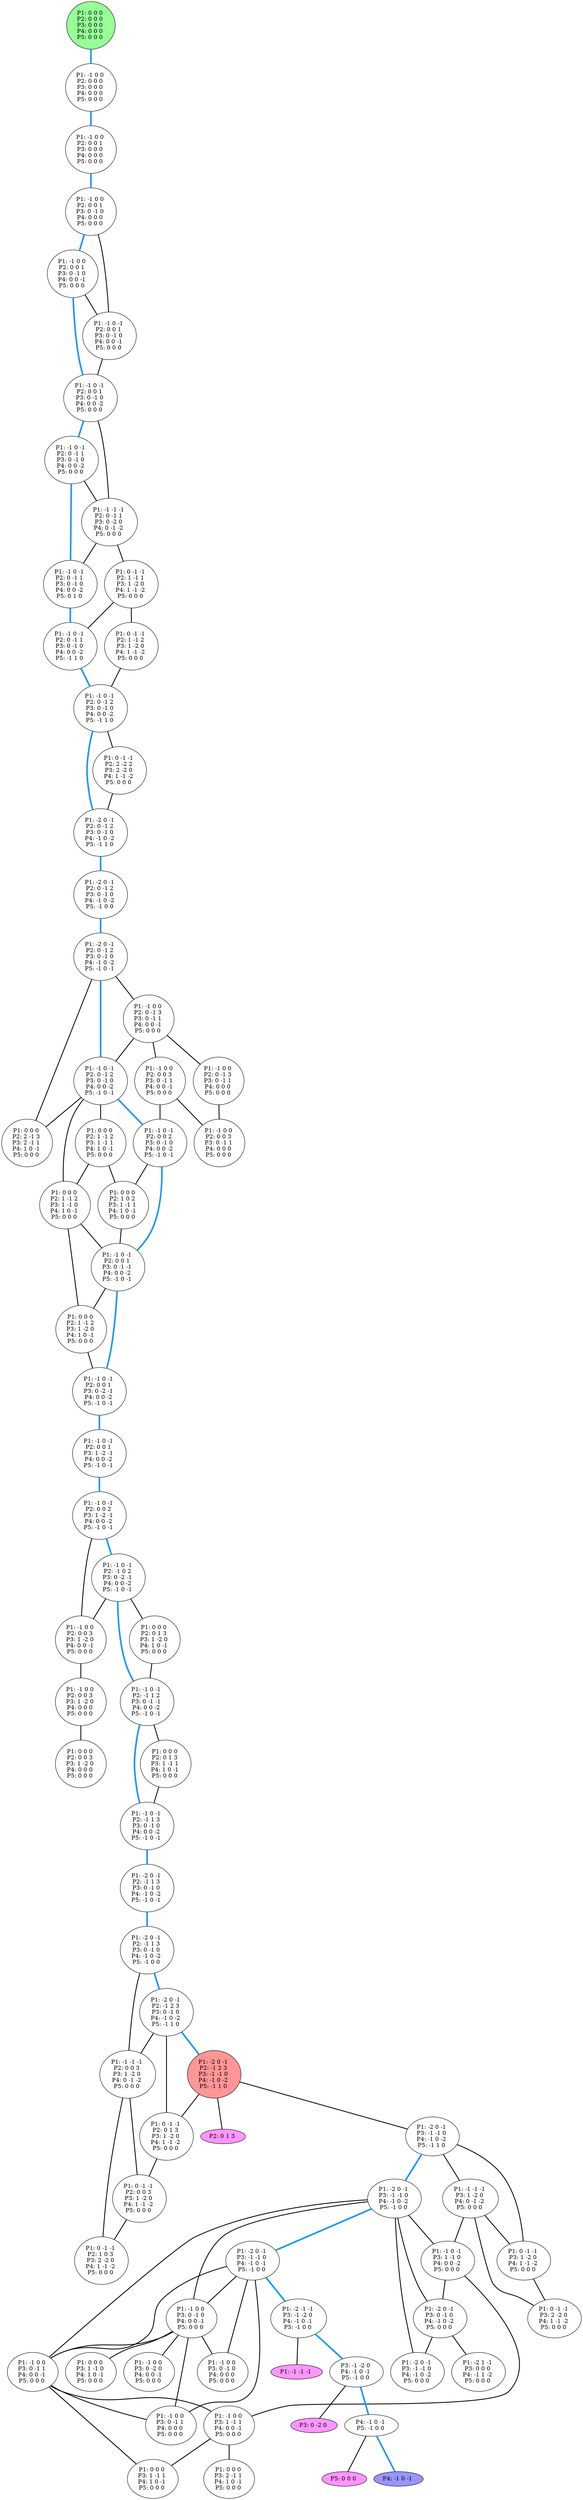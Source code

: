 graph G {
color = "black"
0 [label = "P1: 0 0 0 
P2: 0 0 0 
P3: 0 0 0 
P4: 0 0 0 
P5: 0 0 0 
",  style="filled", fillcolor = "#96FF96"];
1 [label = "P1: -1 0 0 
P2: 0 0 0 
P3: 0 0 0 
P4: 0 0 0 
P5: 0 0 0 
"];
2 [label = "P1: -1 0 0 
P2: 0 0 1 
P3: 0 0 0 
P4: 0 0 0 
P5: 0 0 0 
"];
3 [label = "P1: -1 0 0 
P2: 0 0 1 
P3: 0 -1 0 
P4: 0 0 0 
P5: 0 0 0 
"];
4 [label = "P1: -1 0 0 
P2: 0 0 1 
P3: 0 -1 0 
P4: 0 0 -1 
P5: 0 0 0 
"];
5 [label = "P1: -1 0 -1 
P2: 0 0 1 
P3: 0 -1 0 
P4: 0 0 -1 
P5: 0 0 0 
"];
6 [label = "P1: -1 0 -1 
P2: 0 0 1 
P3: 0 -1 0 
P4: 0 0 -2 
P5: 0 0 0 
"];
7 [label = "P1: -1 0 -1 
P2: 0 -1 1 
P3: 0 -1 0 
P4: 0 0 -2 
P5: 0 0 0 
"];
8 [label = "P1: -1 -1 -1 
P2: 0 -1 1 
P3: 0 -2 0 
P4: 0 -1 -2 
P5: 0 0 0 
"];
9 [label = "P1: -1 0 -1 
P2: 0 -1 1 
P3: 0 -1 0 
P4: 0 0 -2 
P5: 0 1 0 
"];
10 [label = "P1: 0 -1 -1 
P2: 1 -1 1 
P3: 1 -2 0 
P4: 1 -1 -2 
P5: 0 0 0 
"];
11 [label = "P1: -1 0 -1 
P2: 0 -1 1 
P3: 0 -1 0 
P4: 0 0 -2 
P5: -1 1 0 
"];
12 [label = "P1: 0 -1 -1 
P2: 1 -1 2 
P3: 1 -2 0 
P4: 1 -1 -2 
P5: 0 0 0 
"];
13 [label = "P1: -1 0 -1 
P2: 0 -1 2 
P3: 0 -1 0 
P4: 0 0 -2 
P5: -1 1 0 
"];
14 [label = "P1: 0 -1 -1 
P2: 2 -2 2 
P3: 2 -2 0 
P4: 1 -1 -2 
P5: 0 0 0 
"];
15 [label = "P1: -2 0 -1 
P2: 0 -1 2 
P3: 0 -1 0 
P4: -1 0 -2 
P5: -1 1 0 
"];
16 [label = "P1: -2 0 -1 
P2: 0 -1 2 
P3: 0 -1 0 
P4: -1 0 -2 
P5: -1 0 0 
"];
17 [label = "P1: -2 0 -1 
P2: 0 -1 2 
P3: 0 -1 0 
P4: -1 0 -2 
P5: -1 0 -1 
"];
18 [label = "P1: -1 0 0 
P2: 0 -1 3 
P3: 0 -1 1 
P4: 0 0 -1 
P5: 0 0 0 
"];
19 [label = "P1: -1 0 -1 
P2: 0 -1 2 
P3: 0 -1 0 
P4: 0 0 -2 
P5: -1 0 -1 
"];
20 [label = "P1: 0 0 0 
P2: 2 -1 3 
P3: 2 -1 1 
P4: 1 0 -1 
P5: 0 0 0 
"];
21 [label = "P1: -1 0 0 
P2: 0 0 3 
P3: 0 -1 1 
P4: 0 0 -1 
P5: 0 0 0 
"];
22 [label = "P1: -1 0 0 
P2: 0 -1 3 
P3: 0 -1 1 
P4: 0 0 0 
P5: 0 0 0 
"];
23 [label = "P1: -1 0 -1 
P2: 0 0 2 
P3: 0 -1 0 
P4: 0 0 -2 
P5: -1 0 -1 
"];
24 [label = "P1: 0 0 0 
P2: 1 -1 2 
P3: 1 -1 1 
P4: 1 0 -1 
P5: 0 0 0 
"];
25 [label = "P1: 0 0 0 
P2: 1 -1 2 
P3: 1 -1 0 
P4: 1 0 -1 
P5: 0 0 0 
"];
26 [label = "P1: -1 0 0 
P2: 0 0 3 
P3: 0 -1 1 
P4: 0 0 0 
P5: 0 0 0 
"];
27 [label = "P1: 0 0 0 
P2: 1 0 2 
P3: 1 -1 1 
P4: 1 0 -1 
P5: 0 0 0 
"];
28 [label = "P1: -1 0 -1 
P2: 0 0 1 
P3: 0 -1 -1 
P4: 0 0 -2 
P5: -1 0 -1 
"];
29 [label = "P1: 0 0 0 
P2: 1 -1 2 
P3: 1 -2 0 
P4: 1 0 -1 
P5: 0 0 0 
"];
30 [label = "P1: -1 0 -1 
P2: 0 0 1 
P3: 0 -2 -1 
P4: 0 0 -2 
P5: -1 0 -1 
"];
31 [label = "P1: -1 0 -1 
P2: 0 0 1 
P3: 1 -2 -1 
P4: 0 0 -2 
P5: -1 0 -1 
"];
32 [label = "P1: -1 0 -1 
P2: 0 0 2 
P3: 1 -2 -1 
P4: 0 0 -2 
P5: -1 0 -1 
"];
33 [label = "P1: -1 0 -1 
P2: -1 0 2 
P3: 0 -2 -1 
P4: 0 0 -2 
P5: -1 0 -1 
"];
34 [label = "P1: -1 0 0 
P2: 0 0 3 
P3: 1 -2 0 
P4: 0 0 -1 
P5: 0 0 0 
"];
35 [label = "P1: 0 0 0 
P2: 0 1 3 
P3: 1 -2 0 
P4: 1 0 -1 
P5: 0 0 0 
"];
36 [label = "P1: -1 0 -1 
P2: -1 1 2 
P3: 0 -1 -1 
P4: 0 0 -2 
P5: -1 0 -1 
"];
37 [label = "P1: -1 0 0 
P2: 0 0 3 
P3: 1 -2 0 
P4: 0 0 0 
P5: 0 0 0 
"];
38 [label = "P1: 0 0 0 
P2: 0 1 3 
P3: 1 -1 1 
P4: 1 0 -1 
P5: 0 0 0 
"];
39 [label = "P1: -1 0 -1 
P2: -1 1 3 
P3: 0 -1 0 
P4: 0 0 -2 
P5: -1 0 -1 
"];
40 [label = "P1: 0 0 0 
P2: 0 0 3 
P3: 1 -2 0 
P4: 0 0 0 
P5: 0 0 0 
"];
41 [label = "P1: -2 0 -1 
P2: -1 1 3 
P3: 0 -1 0 
P4: -1 0 -2 
P5: -1 0 -1 
"];
42 [label = "P1: -2 0 -1 
P2: -1 1 3 
P3: 0 -1 0 
P4: -1 0 -2 
P5: -1 0 0 
"];
43 [label = "P1: -2 0 -1 
P2: -1 2 3 
P3: 0 -1 0 
P4: -1 0 -2 
P5: -1 1 0 
"];
44 [label = "P1: -1 -1 -1 
P2: 0 0 3 
P3: 1 -2 0 
P4: 0 -1 -2 
P5: 0 0 0 
"];
45 [label = "P1: -2 0 -1 
P2: -1 2 3 
P3: -1 -1 0 
P4: -1 0 -2 
P5: -1 1 0 
",  style="filled", fillcolor = "#FF9696"];
46 [label = "P1: 0 -1 -1 
P2: 0 1 3 
P3: 1 -2 0 
P4: 1 -1 -2 
P5: 0 0 0 
"];
47 [label = "P1: 0 -1 -1 
P2: 0 0 3 
P3: 1 -2 0 
P4: 1 -1 -2 
P5: 0 0 0 
"];
48 [label = "P1: 0 -1 -1 
P2: 1 0 3 
P3: 2 -2 0 
P4: 1 -1 -2 
P5: 0 0 0 
"];
49 [label = "P2: 0 1 3 
",  style="filled", fillcolor = "#FF96FF"];
50 [label = "P1: -2 0 -1 
P3: -1 -1 0 
P4: -1 0 -2 
P5: -1 1 0 
"];
51 [label = "P1: -1 -1 -1 
P3: 1 -2 0 
P4: 0 -1 -2 
P5: 0 0 0 
"];
52 [label = "P1: 0 -1 -1 
P3: 1 -2 0 
P4: 1 -1 -2 
P5: 0 0 0 
"];
53 [label = "P1: -2 0 -1 
P3: -1 -1 0 
P4: -1 0 -2 
P5: -1 0 0 
"];
54 [label = "P1: 0 -1 -1 
P3: 2 -2 0 
P4: 1 -1 -2 
P5: 0 0 0 
"];
55 [label = "P1: -1 0 -1 
P3: 1 -1 0 
P4: 0 0 -2 
P5: 0 0 0 
"];
56 [label = "P1: -2 0 -1 
P3: -1 -1 0 
P4: -1 0 -1 
P5: -1 0 0 
"];
57 [label = "P1: -2 0 -1 
P3: 0 -1 0 
P4: -1 0 -2 
P5: 0 0 0 
"];
58 [label = "P1: -1 0 0 
P3: 0 -1 0 
P4: 0 0 -1 
P5: 0 0 0 
"];
59 [label = "P1: -2 0 -1 
P3: -1 -1 0 
P4: -1 0 -2 
P5: 0 0 0 
"];
60 [label = "P1: -1 0 0 
P3: 0 -1 1 
P4: 0 0 -1 
P5: 0 0 0 
"];
61 [label = "P1: -1 0 0 
P3: 1 -1 1 
P4: 0 0 -1 
P5: 0 0 0 
"];
62 [label = "P1: -2 -1 -1 
P3: -1 -2 0 
P4: -1 0 -1 
P5: -1 0 0 
"];
63 [label = "P1: -1 0 0 
P3: 0 -1 0 
P4: 0 0 0 
P5: 0 0 0 
"];
64 [label = "P1: -1 0 0 
P3: 0 -1 1 
P4: 0 0 0 
P5: 0 0 0 
"];
65 [label = "P1: -2 1 -1 
P3: 0 0 0 
P4: -1 1 -2 
P5: 0 0 0 
"];
66 [label = "P1: -1 0 0 
P3: 0 -2 0 
P4: 0 0 -1 
P5: 0 0 0 
"];
67 [label = "P1: 0 0 0 
P3: 1 -1 0 
P4: 1 0 -1 
P5: 0 0 0 
"];
68 [label = "P1: 0 0 0 
P3: 1 -1 1 
P4: 1 0 -1 
P5: 0 0 0 
"];
69 [label = "P1: 0 0 0 
P3: 2 -1 1 
P4: 1 0 -1 
P5: 0 0 0 
"];
70 [label = "P1: -1 -1 -1 
",  style="filled", fillcolor = "#FF96FF"];
71 [label = "P3: -1 -2 0 
P4: -1 0 -1 
P5: -1 0 0 
"];
72 [label = "P3: 0 -2 0 
",  style="filled", fillcolor = "#FF96FF"];
73 [label = "P4: -1 0 -1 
P5: -1 0 0 
"];
74 [label = "P4: -1 0 -1 
", style="filled", fillcolor = "#9696FF"];
75 [label = "P5: 0 0 0 
",  style="filled", fillcolor = "#FF96FF"];
edge [style=bold];
0 -- 1 [color="#1E96FF", penwidth=4.0];

1 -- 2 [color="#1E96FF", penwidth=4.0];

2 -- 3 [color="#1E96FF", penwidth=4.0];

3 -- 4 [color="#1E96FF", penwidth=4.0];
3 -- 5 [color=black];

4 -- 5 [color=black];
4 -- 6 [color="#1E96FF", penwidth=4.0];

5 -- 6 [color=black];

6 -- 7 [color="#1E96FF", penwidth=4.0];
6 -- 8 [color=black];

7 -- 8 [color=black];
7 -- 9 [color="#1E96FF", penwidth=4.0];

8 -- 9 [color=black];
8 -- 10 [color=black];

9 -- 11 [color="#1E96FF", penwidth=4.0];

10 -- 11 [color=black];
10 -- 12 [color=black];

11 -- 13 [color="#1E96FF", penwidth=4.0];

12 -- 13 [color=black];

13 -- 14 [color=black];
13 -- 15 [color="#1E96FF", penwidth=4.0];

14 -- 15 [color=black];

15 -- 16 [color="#1E96FF", penwidth=4.0];

16 -- 17 [color="#1E96FF", penwidth=4.0];

17 -- 18 [color=black];
17 -- 19 [color="#1E96FF", penwidth=4.0];
17 -- 20 [color=black];

18 -- 21 [color=black];
18 -- 22 [color=black];
18 -- 19 [color=black];

19 -- 23 [color="#1E96FF", penwidth=4.0];
19 -- 24 [color=black];
19 -- 20 [color=black];
19 -- 25 [color=black];


21 -- 26 [color=black];
21 -- 23 [color=black];

22 -- 26 [color=black];

23 -- 27 [color=black];
23 -- 28 [color="#1E96FF", penwidth=4.0];

24 -- 27 [color=black];
24 -- 25 [color=black];

25 -- 28 [color=black];
25 -- 29 [color=black];


27 -- 28 [color=black];

28 -- 30 [color="#1E96FF", penwidth=4.0];
28 -- 29 [color=black];

29 -- 30 [color=black];

30 -- 31 [color="#1E96FF", penwidth=4.0];

31 -- 32 [color="#1E96FF", penwidth=4.0];

32 -- 33 [color="#1E96FF", penwidth=4.0];
32 -- 34 [color=black];

33 -- 35 [color=black];
33 -- 36 [color="#1E96FF", penwidth=4.0];
33 -- 34 [color=black];

34 -- 37 [color=black];

35 -- 36 [color=black];

36 -- 38 [color=black];
36 -- 39 [color="#1E96FF", penwidth=4.0];

37 -- 40 [color=black];

38 -- 39 [color=black];

39 -- 41 [color="#1E96FF", penwidth=4.0];


41 -- 42 [color="#1E96FF", penwidth=4.0];

42 -- 43 [color="#1E96FF", penwidth=4.0];
42 -- 44 [color=black];

43 -- 44 [color=black];
43 -- 45 [color="#1E96FF", penwidth=4.0];
43 -- 46 [color=black];

44 -- 47 [color=black];
44 -- 48 [color=black];

45 -- 46 [color=black];
45 -- 50 [color=black];
45 -- 49 [color=black];

46 -- 47 [color=black];

47 -- 48 [color=black];


50 -- 51 [color=black];
50 -- 52 [color=black];
50 -- 53 [color="#1E96FF", penwidth=4.0];

51 -- 52 [color=black];
51 -- 54 [color=black];
51 -- 55 [color=black];

52 -- 54 [color=black];

53 -- 55 [color=black];
53 -- 56 [color="#1E96FF", penwidth=4.0];
53 -- 57 [color=black];
53 -- 58 [color=black];
53 -- 59 [color=black];
53 -- 60 [color=black];


55 -- 57 [color=black];
55 -- 61 [color=black];

56 -- 58 [color=black];
56 -- 62 [color="#1E96FF", penwidth=4.0];
56 -- 60 [color=black];
56 -- 63 [color=black];
56 -- 64 [color=black];

57 -- 59 [color=black];
57 -- 65 [color=black];

58 -- 66 [color=black];
58 -- 60 [color=black];
58 -- 63 [color=black];
58 -- 64 [color=black];
58 -- 67 [color=black];


60 -- 61 [color=black];
60 -- 64 [color=black];
60 -- 68 [color=black];

61 -- 68 [color=black];
61 -- 69 [color=black];

62 -- 71 [color="#1E96FF", penwidth=4.0];
62 -- 70 [color=black];








71 -- 73 [color="#1E96FF", penwidth=4.0];
71 -- 72 [color=black];

73 -- 75 [color=black];
73 -- 74 [color="#1E96FF", penwidth=4.0];

}
